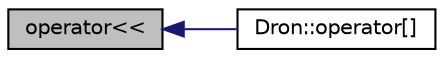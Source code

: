 digraph "operator&lt;&lt;"
{
  edge [fontname="Helvetica",fontsize="10",labelfontname="Helvetica",labelfontsize="10"];
  node [fontname="Helvetica",fontsize="10",shape=record];
  rankdir="LR";
  Node3 [label="operator\<\<",height=0.2,width=0.4,color="black", fillcolor="grey75", style="filled", fontcolor="black"];
  Node3 -> Node4 [dir="back",color="midnightblue",fontsize="10",style="solid",fontname="Helvetica"];
  Node4 [label="Dron::operator[]",height=0.2,width=0.4,color="black", fillcolor="white", style="filled",URL="$class_dron.html#a0ea1b6ba4471ee1e4159716328a1d7b3",tooltip="Przeciążenie operatora zapisu &#39;[]&#39; dla klasy Dron. "];
}
